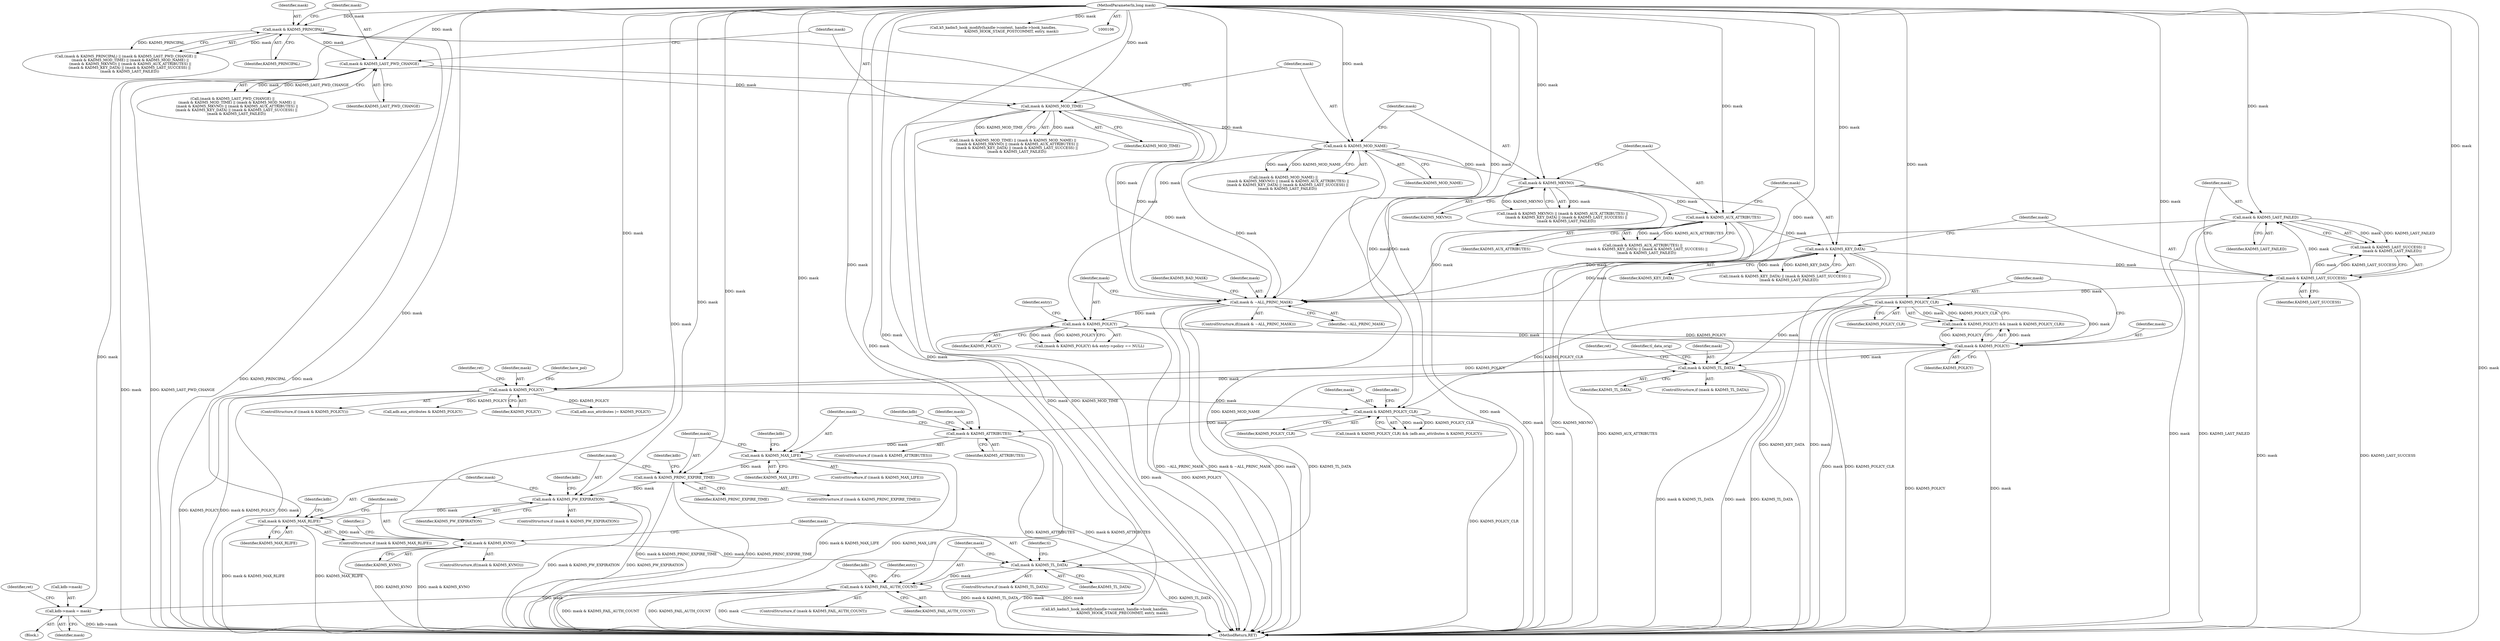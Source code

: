 digraph "0_krb5_b863de7fbf080b15e347a736fdda0a82d42f4f6b_0@pointer" {
"1000485" [label="(Call,kdb->mask = mask)"];
"1000465" [label="(Call,mask & KADM5_FAIL_AUTH_COUNT)"];
"1000434" [label="(Call,mask & KADM5_TL_DATA)"];
"1000407" [label="(Call,mask & KADM5_KVNO)"];
"1000396" [label="(Call,mask & KADM5_MAX_RLIFE)"];
"1000385" [label="(Call,mask & KADM5_PW_EXPIRATION)"];
"1000374" [label="(Call,mask & KADM5_PRINC_EXPIRE_TIME)"];
"1000363" [label="(Call,mask & KADM5_MAX_LIFE)"];
"1000352" [label="(Call,mask & KADM5_ATTRIBUTES)"];
"1000323" [label="(Call,mask & KADM5_POLICY_CLR)"];
"1000246" [label="(Call,mask & KADM5_POLICY)"];
"1000205" [label="(Call,mask & KADM5_TL_DATA)"];
"1000199" [label="(Call,mask & KADM5_POLICY_CLR)"];
"1000196" [label="(Call,mask & KADM5_POLICY)"];
"1000184" [label="(Call,mask & KADM5_POLICY)"];
"1000177" [label="(Call,mask & ~ALL_PRINC_MASK)"];
"1000171" [label="(Call,mask & KADM5_LAST_FAILED)"];
"1000168" [label="(Call,mask & KADM5_LAST_SUCCESS)"];
"1000164" [label="(Call,mask & KADM5_KEY_DATA)"];
"1000160" [label="(Call,mask & KADM5_AUX_ATTRIBUTES)"];
"1000156" [label="(Call,mask & KADM5_MKVNO)"];
"1000152" [label="(Call,mask & KADM5_MOD_NAME)"];
"1000148" [label="(Call,mask & KADM5_MOD_TIME)"];
"1000144" [label="(Call,mask & KADM5_LAST_PWD_CHANGE)"];
"1000140" [label="(Call,mask & KADM5_PRINCIPAL)"];
"1000109" [label="(MethodParameterIn,long mask)"];
"1000204" [label="(ControlStructure,if (mask & KADM5_TL_DATA))"];
"1000161" [label="(Identifier,mask)"];
"1000170" [label="(Identifier,KADM5_LAST_SUCCESS)"];
"1000398" [label="(Identifier,KADM5_MAX_RLIFE)"];
"1000149" [label="(Identifier,mask)"];
"1000153" [label="(Identifier,mask)"];
"1000397" [label="(Identifier,mask)"];
"1000436" [label="(Identifier,KADM5_TL_DATA)"];
"1000517" [label="(Call,k5_kadm5_hook_modify(handle->context, handle->hook_handles,\n                                KADM5_HOOK_STAGE_POSTCOMMIT, entry, mask))"];
"1000409" [label="(Identifier,KADM5_KVNO)"];
"1000198" [label="(Identifier,KADM5_POLICY)"];
"1000176" [label="(ControlStructure,if((mask & ~ALL_PRINC_MASK)))"];
"1000323" [label="(Call,mask & KADM5_POLICY_CLR)"];
"1000146" [label="(Identifier,KADM5_LAST_PWD_CHANGE)"];
"1000384" [label="(ControlStructure,if (mask & KADM5_PW_EXPIRATION))"];
"1000144" [label="(Call,mask & KADM5_LAST_PWD_CHANGE)"];
"1000150" [label="(Identifier,KADM5_MOD_TIME)"];
"1000362" [label="(ControlStructure,if ((mask & KADM5_MAX_LIFE)))"];
"1000145" [label="(Identifier,mask)"];
"1000248" [label="(Identifier,KADM5_POLICY)"];
"1000154" [label="(Identifier,KADM5_MOD_NAME)"];
"1000373" [label="(ControlStructure,if ((mask & KADM5_PRINC_EXPIRE_TIME)))"];
"1000181" [label="(Identifier,KADM5_BAD_MASK)"];
"1000387" [label="(Identifier,KADM5_PW_EXPIRATION)"];
"1000151" [label="(Call,(mask & KADM5_MOD_NAME) ||\n        (mask & KADM5_MKVNO) || (mask & KADM5_AUX_ATTRIBUTES) ||\n       (mask & KADM5_KEY_DATA) || (mask & KADM5_LAST_SUCCESS) ||\n       (mask & KADM5_LAST_FAILED))"];
"1000375" [label="(Identifier,mask)"];
"1000147" [label="(Call,(mask & KADM5_MOD_TIME) || (mask & KADM5_MOD_NAME) ||\n        (mask & KADM5_MKVNO) || (mask & KADM5_AUX_ATTRIBUTES) ||\n       (mask & KADM5_KEY_DATA) || (mask & KADM5_LAST_SUCCESS) ||\n       (mask & KADM5_LAST_FAILED))"];
"1000385" [label="(Call,mask & KADM5_PW_EXPIRATION)"];
"1000206" [label="(Identifier,mask)"];
"1000491" [label="(Identifier,ret)"];
"1000139" [label="(Call,(mask & KADM5_PRINCIPAL) || (mask & KADM5_LAST_PWD_CHANGE) ||\n        (mask & KADM5_MOD_TIME) || (mask & KADM5_MOD_NAME) ||\n        (mask & KADM5_MKVNO) || (mask & KADM5_AUX_ATTRIBUTES) ||\n       (mask & KADM5_KEY_DATA) || (mask & KADM5_LAST_SUCCESS) ||\n       (mask & KADM5_LAST_FAILED))"];
"1000406" [label="(ControlStructure,if((mask & KADM5_KVNO)))"];
"1000485" [label="(Call,kdb->mask = mask)"];
"1000165" [label="(Identifier,mask)"];
"1000555" [label="(MethodReturn,RET)"];
"1000159" [label="(Call,(mask & KADM5_AUX_ATTRIBUTES) ||\n       (mask & KADM5_KEY_DATA) || (mask & KADM5_LAST_SUCCESS) ||\n       (mask & KADM5_LAST_FAILED))"];
"1000183" [label="(Call,(mask & KADM5_POLICY) && entry->policy == NULL)"];
"1000141" [label="(Identifier,mask)"];
"1000251" [label="(Identifier,ret)"];
"1000328" [label="(Identifier,adb)"];
"1000354" [label="(Identifier,KADM5_ATTRIBUTES)"];
"1000376" [label="(Identifier,KADM5_PRINC_EXPIRE_TIME)"];
"1000156" [label="(Call,mask & KADM5_MKVNO)"];
"1000177" [label="(Call,mask & ~ALL_PRINC_MASK)"];
"1000365" [label="(Identifier,KADM5_MAX_LIFE)"];
"1000435" [label="(Identifier,mask)"];
"1000486" [label="(Call,kdb->mask)"];
"1000407" [label="(Call,mask & KADM5_KVNO)"];
"1000441" [label="(Identifier,tl)"];
"1000207" [label="(Identifier,KADM5_TL_DATA)"];
"1000395" [label="(ControlStructure,if (mask & KADM5_MAX_RLIFE))"];
"1000167" [label="(Call,(mask & KADM5_LAST_SUCCESS) ||\n       (mask & KADM5_LAST_FAILED))"];
"1000199" [label="(Call,mask & KADM5_POLICY_CLR)"];
"1000396" [label="(Call,mask & KADM5_MAX_RLIFE)"];
"1000467" [label="(Identifier,KADM5_FAIL_AUTH_COUNT)"];
"1000264" [label="(Call,adb.aux_attributes |= KADM5_POLICY)"];
"1000185" [label="(Identifier,mask)"];
"1000408" [label="(Identifier,mask)"];
"1000325" [label="(Identifier,KADM5_POLICY_CLR)"];
"1000352" [label="(Call,mask & KADM5_ATTRIBUTES)"];
"1000171" [label="(Call,mask & KADM5_LAST_FAILED)"];
"1000247" [label="(Identifier,mask)"];
"1000166" [label="(Identifier,KADM5_KEY_DATA)"];
"1000492" [label="(Call,k5_kadm5_hook_modify(handle->context, handle->hook_handles,\n                               KADM5_HOOK_STAGE_PRECOMMIT, entry, mask))"];
"1000364" [label="(Identifier,mask)"];
"1000246" [label="(Call,mask & KADM5_POLICY)"];
"1000196" [label="(Call,mask & KADM5_POLICY)"];
"1000160" [label="(Call,mask & KADM5_AUX_ATTRIBUTES)"];
"1000195" [label="(Call,(mask & KADM5_POLICY) && (mask & KADM5_POLICY_CLR))"];
"1000487" [label="(Identifier,kdb)"];
"1000351" [label="(ControlStructure,if ((mask & KADM5_ATTRIBUTES)))"];
"1000179" [label="(Identifier,~ALL_PRINC_MASK)"];
"1000433" [label="(ControlStructure,if (mask & KADM5_TL_DATA))"];
"1000434" [label="(Call,mask & KADM5_TL_DATA)"];
"1000189" [label="(Identifier,entry)"];
"1000205" [label="(Call,mask & KADM5_TL_DATA)"];
"1000401" [label="(Identifier,kdb)"];
"1000110" [label="(Block,)"];
"1000109" [label="(MethodParameterIn,long mask)"];
"1000148" [label="(Call,mask & KADM5_MOD_TIME)"];
"1000162" [label="(Identifier,KADM5_AUX_ATTRIBUTES)"];
"1000184" [label="(Call,mask & KADM5_POLICY)"];
"1000231" [label="(Identifier,ret)"];
"1000142" [label="(Identifier,KADM5_PRINCIPAL)"];
"1000169" [label="(Identifier,mask)"];
"1000374" [label="(Call,mask & KADM5_PRINC_EXPIRE_TIME)"];
"1000368" [label="(Identifier,kdb)"];
"1000143" [label="(Call,(mask & KADM5_LAST_PWD_CHANGE) ||\n        (mask & KADM5_MOD_TIME) || (mask & KADM5_MOD_NAME) ||\n        (mask & KADM5_MKVNO) || (mask & KADM5_AUX_ATTRIBUTES) ||\n       (mask & KADM5_KEY_DATA) || (mask & KADM5_LAST_SUCCESS) ||\n       (mask & KADM5_LAST_FAILED))"];
"1000322" [label="(Call,(mask & KADM5_POLICY_CLR) && (adb.aux_attributes & KADM5_POLICY))"];
"1000186" [label="(Identifier,KADM5_POLICY)"];
"1000489" [label="(Identifier,mask)"];
"1000197" [label="(Identifier,mask)"];
"1000164" [label="(Call,mask & KADM5_KEY_DATA)"];
"1000210" [label="(Identifier,tl_data_orig)"];
"1000155" [label="(Call,(mask & KADM5_MKVNO) || (mask & KADM5_AUX_ATTRIBUTES) ||\n       (mask & KADM5_KEY_DATA) || (mask & KADM5_LAST_SUCCESS) ||\n       (mask & KADM5_LAST_FAILED))"];
"1000286" [label="(Identifier,have_pol)"];
"1000413" [label="(Identifier,i)"];
"1000357" [label="(Identifier,kdb)"];
"1000201" [label="(Identifier,KADM5_POLICY_CLR)"];
"1000163" [label="(Call,(mask & KADM5_KEY_DATA) || (mask & KADM5_LAST_SUCCESS) ||\n       (mask & KADM5_LAST_FAILED))"];
"1000465" [label="(Call,mask & KADM5_FAIL_AUTH_COUNT)"];
"1000173" [label="(Identifier,KADM5_LAST_FAILED)"];
"1000245" [label="(ControlStructure,if ((mask & KADM5_POLICY)))"];
"1000157" [label="(Identifier,mask)"];
"1000472" [label="(Identifier,entry)"];
"1000353" [label="(Identifier,mask)"];
"1000390" [label="(Identifier,kdb)"];
"1000158" [label="(Identifier,KADM5_MKVNO)"];
"1000200" [label="(Identifier,mask)"];
"1000152" [label="(Call,mask & KADM5_MOD_NAME)"];
"1000464" [label="(ControlStructure,if (mask & KADM5_FAIL_AUTH_COUNT))"];
"1000363" [label="(Call,mask & KADM5_MAX_LIFE)"];
"1000466" [label="(Identifier,mask)"];
"1000178" [label="(Identifier,mask)"];
"1000386" [label="(Identifier,mask)"];
"1000324" [label="(Identifier,mask)"];
"1000140" [label="(Call,mask & KADM5_PRINCIPAL)"];
"1000379" [label="(Identifier,kdb)"];
"1000168" [label="(Call,mask & KADM5_LAST_SUCCESS)"];
"1000172" [label="(Identifier,mask)"];
"1000326" [label="(Call,adb.aux_attributes & KADM5_POLICY)"];
"1000485" -> "1000110"  [label="AST: "];
"1000485" -> "1000489"  [label="CFG: "];
"1000486" -> "1000485"  [label="AST: "];
"1000489" -> "1000485"  [label="AST: "];
"1000491" -> "1000485"  [label="CFG: "];
"1000485" -> "1000555"  [label="DDG: kdb->mask"];
"1000465" -> "1000485"  [label="DDG: mask"];
"1000109" -> "1000485"  [label="DDG: mask"];
"1000465" -> "1000464"  [label="AST: "];
"1000465" -> "1000467"  [label="CFG: "];
"1000466" -> "1000465"  [label="AST: "];
"1000467" -> "1000465"  [label="AST: "];
"1000472" -> "1000465"  [label="CFG: "];
"1000487" -> "1000465"  [label="CFG: "];
"1000465" -> "1000555"  [label="DDG: mask & KADM5_FAIL_AUTH_COUNT"];
"1000465" -> "1000555"  [label="DDG: KADM5_FAIL_AUTH_COUNT"];
"1000465" -> "1000555"  [label="DDG: mask"];
"1000434" -> "1000465"  [label="DDG: mask"];
"1000109" -> "1000465"  [label="DDG: mask"];
"1000465" -> "1000492"  [label="DDG: mask"];
"1000434" -> "1000433"  [label="AST: "];
"1000434" -> "1000436"  [label="CFG: "];
"1000435" -> "1000434"  [label="AST: "];
"1000436" -> "1000434"  [label="AST: "];
"1000441" -> "1000434"  [label="CFG: "];
"1000466" -> "1000434"  [label="CFG: "];
"1000434" -> "1000555"  [label="DDG: KADM5_TL_DATA"];
"1000434" -> "1000555"  [label="DDG: mask & KADM5_TL_DATA"];
"1000434" -> "1000555"  [label="DDG: mask"];
"1000407" -> "1000434"  [label="DDG: mask"];
"1000109" -> "1000434"  [label="DDG: mask"];
"1000205" -> "1000434"  [label="DDG: KADM5_TL_DATA"];
"1000407" -> "1000406"  [label="AST: "];
"1000407" -> "1000409"  [label="CFG: "];
"1000408" -> "1000407"  [label="AST: "];
"1000409" -> "1000407"  [label="AST: "];
"1000413" -> "1000407"  [label="CFG: "];
"1000435" -> "1000407"  [label="CFG: "];
"1000407" -> "1000555"  [label="DDG: KADM5_KVNO"];
"1000407" -> "1000555"  [label="DDG: mask & KADM5_KVNO"];
"1000396" -> "1000407"  [label="DDG: mask"];
"1000109" -> "1000407"  [label="DDG: mask"];
"1000396" -> "1000395"  [label="AST: "];
"1000396" -> "1000398"  [label="CFG: "];
"1000397" -> "1000396"  [label="AST: "];
"1000398" -> "1000396"  [label="AST: "];
"1000401" -> "1000396"  [label="CFG: "];
"1000408" -> "1000396"  [label="CFG: "];
"1000396" -> "1000555"  [label="DDG: mask & KADM5_MAX_RLIFE"];
"1000396" -> "1000555"  [label="DDG: KADM5_MAX_RLIFE"];
"1000385" -> "1000396"  [label="DDG: mask"];
"1000109" -> "1000396"  [label="DDG: mask"];
"1000385" -> "1000384"  [label="AST: "];
"1000385" -> "1000387"  [label="CFG: "];
"1000386" -> "1000385"  [label="AST: "];
"1000387" -> "1000385"  [label="AST: "];
"1000390" -> "1000385"  [label="CFG: "];
"1000397" -> "1000385"  [label="CFG: "];
"1000385" -> "1000555"  [label="DDG: KADM5_PW_EXPIRATION"];
"1000385" -> "1000555"  [label="DDG: mask & KADM5_PW_EXPIRATION"];
"1000374" -> "1000385"  [label="DDG: mask"];
"1000109" -> "1000385"  [label="DDG: mask"];
"1000374" -> "1000373"  [label="AST: "];
"1000374" -> "1000376"  [label="CFG: "];
"1000375" -> "1000374"  [label="AST: "];
"1000376" -> "1000374"  [label="AST: "];
"1000379" -> "1000374"  [label="CFG: "];
"1000386" -> "1000374"  [label="CFG: "];
"1000374" -> "1000555"  [label="DDG: KADM5_PRINC_EXPIRE_TIME"];
"1000374" -> "1000555"  [label="DDG: mask & KADM5_PRINC_EXPIRE_TIME"];
"1000363" -> "1000374"  [label="DDG: mask"];
"1000109" -> "1000374"  [label="DDG: mask"];
"1000363" -> "1000362"  [label="AST: "];
"1000363" -> "1000365"  [label="CFG: "];
"1000364" -> "1000363"  [label="AST: "];
"1000365" -> "1000363"  [label="AST: "];
"1000368" -> "1000363"  [label="CFG: "];
"1000375" -> "1000363"  [label="CFG: "];
"1000363" -> "1000555"  [label="DDG: KADM5_MAX_LIFE"];
"1000363" -> "1000555"  [label="DDG: mask & KADM5_MAX_LIFE"];
"1000352" -> "1000363"  [label="DDG: mask"];
"1000109" -> "1000363"  [label="DDG: mask"];
"1000352" -> "1000351"  [label="AST: "];
"1000352" -> "1000354"  [label="CFG: "];
"1000353" -> "1000352"  [label="AST: "];
"1000354" -> "1000352"  [label="AST: "];
"1000357" -> "1000352"  [label="CFG: "];
"1000364" -> "1000352"  [label="CFG: "];
"1000352" -> "1000555"  [label="DDG: mask & KADM5_ATTRIBUTES"];
"1000352" -> "1000555"  [label="DDG: KADM5_ATTRIBUTES"];
"1000323" -> "1000352"  [label="DDG: mask"];
"1000109" -> "1000352"  [label="DDG: mask"];
"1000323" -> "1000322"  [label="AST: "];
"1000323" -> "1000325"  [label="CFG: "];
"1000324" -> "1000323"  [label="AST: "];
"1000325" -> "1000323"  [label="AST: "];
"1000328" -> "1000323"  [label="CFG: "];
"1000322" -> "1000323"  [label="CFG: "];
"1000323" -> "1000555"  [label="DDG: KADM5_POLICY_CLR"];
"1000323" -> "1000322"  [label="DDG: mask"];
"1000323" -> "1000322"  [label="DDG: KADM5_POLICY_CLR"];
"1000246" -> "1000323"  [label="DDG: mask"];
"1000109" -> "1000323"  [label="DDG: mask"];
"1000199" -> "1000323"  [label="DDG: KADM5_POLICY_CLR"];
"1000246" -> "1000245"  [label="AST: "];
"1000246" -> "1000248"  [label="CFG: "];
"1000247" -> "1000246"  [label="AST: "];
"1000248" -> "1000246"  [label="AST: "];
"1000251" -> "1000246"  [label="CFG: "];
"1000286" -> "1000246"  [label="CFG: "];
"1000246" -> "1000555"  [label="DDG: KADM5_POLICY"];
"1000246" -> "1000555"  [label="DDG: mask & KADM5_POLICY"];
"1000246" -> "1000555"  [label="DDG: mask"];
"1000205" -> "1000246"  [label="DDG: mask"];
"1000109" -> "1000246"  [label="DDG: mask"];
"1000196" -> "1000246"  [label="DDG: KADM5_POLICY"];
"1000246" -> "1000264"  [label="DDG: KADM5_POLICY"];
"1000246" -> "1000326"  [label="DDG: KADM5_POLICY"];
"1000205" -> "1000204"  [label="AST: "];
"1000205" -> "1000207"  [label="CFG: "];
"1000206" -> "1000205"  [label="AST: "];
"1000207" -> "1000205"  [label="AST: "];
"1000210" -> "1000205"  [label="CFG: "];
"1000231" -> "1000205"  [label="CFG: "];
"1000205" -> "1000555"  [label="DDG: mask"];
"1000205" -> "1000555"  [label="DDG: KADM5_TL_DATA"];
"1000205" -> "1000555"  [label="DDG: mask & KADM5_TL_DATA"];
"1000199" -> "1000205"  [label="DDG: mask"];
"1000196" -> "1000205"  [label="DDG: mask"];
"1000109" -> "1000205"  [label="DDG: mask"];
"1000199" -> "1000195"  [label="AST: "];
"1000199" -> "1000201"  [label="CFG: "];
"1000200" -> "1000199"  [label="AST: "];
"1000201" -> "1000199"  [label="AST: "];
"1000195" -> "1000199"  [label="CFG: "];
"1000199" -> "1000555"  [label="DDG: KADM5_POLICY_CLR"];
"1000199" -> "1000555"  [label="DDG: mask"];
"1000199" -> "1000195"  [label="DDG: mask"];
"1000199" -> "1000195"  [label="DDG: KADM5_POLICY_CLR"];
"1000196" -> "1000199"  [label="DDG: mask"];
"1000109" -> "1000199"  [label="DDG: mask"];
"1000196" -> "1000195"  [label="AST: "];
"1000196" -> "1000198"  [label="CFG: "];
"1000197" -> "1000196"  [label="AST: "];
"1000198" -> "1000196"  [label="AST: "];
"1000200" -> "1000196"  [label="CFG: "];
"1000195" -> "1000196"  [label="CFG: "];
"1000196" -> "1000555"  [label="DDG: mask"];
"1000196" -> "1000555"  [label="DDG: KADM5_POLICY"];
"1000196" -> "1000195"  [label="DDG: mask"];
"1000196" -> "1000195"  [label="DDG: KADM5_POLICY"];
"1000184" -> "1000196"  [label="DDG: mask"];
"1000184" -> "1000196"  [label="DDG: KADM5_POLICY"];
"1000109" -> "1000196"  [label="DDG: mask"];
"1000184" -> "1000183"  [label="AST: "];
"1000184" -> "1000186"  [label="CFG: "];
"1000185" -> "1000184"  [label="AST: "];
"1000186" -> "1000184"  [label="AST: "];
"1000189" -> "1000184"  [label="CFG: "];
"1000183" -> "1000184"  [label="CFG: "];
"1000184" -> "1000555"  [label="DDG: KADM5_POLICY"];
"1000184" -> "1000555"  [label="DDG: mask"];
"1000184" -> "1000183"  [label="DDG: mask"];
"1000184" -> "1000183"  [label="DDG: KADM5_POLICY"];
"1000177" -> "1000184"  [label="DDG: mask"];
"1000109" -> "1000184"  [label="DDG: mask"];
"1000177" -> "1000176"  [label="AST: "];
"1000177" -> "1000179"  [label="CFG: "];
"1000178" -> "1000177"  [label="AST: "];
"1000179" -> "1000177"  [label="AST: "];
"1000181" -> "1000177"  [label="CFG: "];
"1000185" -> "1000177"  [label="CFG: "];
"1000177" -> "1000555"  [label="DDG: mask"];
"1000177" -> "1000555"  [label="DDG: ~ALL_PRINC_MASK"];
"1000177" -> "1000555"  [label="DDG: mask & ~ALL_PRINC_MASK"];
"1000171" -> "1000177"  [label="DDG: mask"];
"1000168" -> "1000177"  [label="DDG: mask"];
"1000156" -> "1000177"  [label="DDG: mask"];
"1000140" -> "1000177"  [label="DDG: mask"];
"1000148" -> "1000177"  [label="DDG: mask"];
"1000152" -> "1000177"  [label="DDG: mask"];
"1000144" -> "1000177"  [label="DDG: mask"];
"1000160" -> "1000177"  [label="DDG: mask"];
"1000164" -> "1000177"  [label="DDG: mask"];
"1000109" -> "1000177"  [label="DDG: mask"];
"1000171" -> "1000167"  [label="AST: "];
"1000171" -> "1000173"  [label="CFG: "];
"1000172" -> "1000171"  [label="AST: "];
"1000173" -> "1000171"  [label="AST: "];
"1000167" -> "1000171"  [label="CFG: "];
"1000171" -> "1000555"  [label="DDG: mask"];
"1000171" -> "1000555"  [label="DDG: KADM5_LAST_FAILED"];
"1000171" -> "1000167"  [label="DDG: mask"];
"1000171" -> "1000167"  [label="DDG: KADM5_LAST_FAILED"];
"1000168" -> "1000171"  [label="DDG: mask"];
"1000109" -> "1000171"  [label="DDG: mask"];
"1000168" -> "1000167"  [label="AST: "];
"1000168" -> "1000170"  [label="CFG: "];
"1000169" -> "1000168"  [label="AST: "];
"1000170" -> "1000168"  [label="AST: "];
"1000172" -> "1000168"  [label="CFG: "];
"1000167" -> "1000168"  [label="CFG: "];
"1000168" -> "1000555"  [label="DDG: mask"];
"1000168" -> "1000555"  [label="DDG: KADM5_LAST_SUCCESS"];
"1000168" -> "1000167"  [label="DDG: mask"];
"1000168" -> "1000167"  [label="DDG: KADM5_LAST_SUCCESS"];
"1000164" -> "1000168"  [label="DDG: mask"];
"1000109" -> "1000168"  [label="DDG: mask"];
"1000164" -> "1000163"  [label="AST: "];
"1000164" -> "1000166"  [label="CFG: "];
"1000165" -> "1000164"  [label="AST: "];
"1000166" -> "1000164"  [label="AST: "];
"1000169" -> "1000164"  [label="CFG: "];
"1000163" -> "1000164"  [label="CFG: "];
"1000164" -> "1000555"  [label="DDG: KADM5_KEY_DATA"];
"1000164" -> "1000555"  [label="DDG: mask"];
"1000164" -> "1000163"  [label="DDG: mask"];
"1000164" -> "1000163"  [label="DDG: KADM5_KEY_DATA"];
"1000160" -> "1000164"  [label="DDG: mask"];
"1000109" -> "1000164"  [label="DDG: mask"];
"1000160" -> "1000159"  [label="AST: "];
"1000160" -> "1000162"  [label="CFG: "];
"1000161" -> "1000160"  [label="AST: "];
"1000162" -> "1000160"  [label="AST: "];
"1000165" -> "1000160"  [label="CFG: "];
"1000159" -> "1000160"  [label="CFG: "];
"1000160" -> "1000555"  [label="DDG: KADM5_AUX_ATTRIBUTES"];
"1000160" -> "1000555"  [label="DDG: mask"];
"1000160" -> "1000159"  [label="DDG: mask"];
"1000160" -> "1000159"  [label="DDG: KADM5_AUX_ATTRIBUTES"];
"1000156" -> "1000160"  [label="DDG: mask"];
"1000109" -> "1000160"  [label="DDG: mask"];
"1000156" -> "1000155"  [label="AST: "];
"1000156" -> "1000158"  [label="CFG: "];
"1000157" -> "1000156"  [label="AST: "];
"1000158" -> "1000156"  [label="AST: "];
"1000161" -> "1000156"  [label="CFG: "];
"1000155" -> "1000156"  [label="CFG: "];
"1000156" -> "1000555"  [label="DDG: mask"];
"1000156" -> "1000555"  [label="DDG: KADM5_MKVNO"];
"1000156" -> "1000155"  [label="DDG: mask"];
"1000156" -> "1000155"  [label="DDG: KADM5_MKVNO"];
"1000152" -> "1000156"  [label="DDG: mask"];
"1000109" -> "1000156"  [label="DDG: mask"];
"1000152" -> "1000151"  [label="AST: "];
"1000152" -> "1000154"  [label="CFG: "];
"1000153" -> "1000152"  [label="AST: "];
"1000154" -> "1000152"  [label="AST: "];
"1000157" -> "1000152"  [label="CFG: "];
"1000151" -> "1000152"  [label="CFG: "];
"1000152" -> "1000555"  [label="DDG: mask"];
"1000152" -> "1000555"  [label="DDG: KADM5_MOD_NAME"];
"1000152" -> "1000151"  [label="DDG: mask"];
"1000152" -> "1000151"  [label="DDG: KADM5_MOD_NAME"];
"1000148" -> "1000152"  [label="DDG: mask"];
"1000109" -> "1000152"  [label="DDG: mask"];
"1000148" -> "1000147"  [label="AST: "];
"1000148" -> "1000150"  [label="CFG: "];
"1000149" -> "1000148"  [label="AST: "];
"1000150" -> "1000148"  [label="AST: "];
"1000153" -> "1000148"  [label="CFG: "];
"1000147" -> "1000148"  [label="CFG: "];
"1000148" -> "1000555"  [label="DDG: mask"];
"1000148" -> "1000555"  [label="DDG: KADM5_MOD_TIME"];
"1000148" -> "1000147"  [label="DDG: mask"];
"1000148" -> "1000147"  [label="DDG: KADM5_MOD_TIME"];
"1000144" -> "1000148"  [label="DDG: mask"];
"1000109" -> "1000148"  [label="DDG: mask"];
"1000144" -> "1000143"  [label="AST: "];
"1000144" -> "1000146"  [label="CFG: "];
"1000145" -> "1000144"  [label="AST: "];
"1000146" -> "1000144"  [label="AST: "];
"1000149" -> "1000144"  [label="CFG: "];
"1000143" -> "1000144"  [label="CFG: "];
"1000144" -> "1000555"  [label="DDG: mask"];
"1000144" -> "1000555"  [label="DDG: KADM5_LAST_PWD_CHANGE"];
"1000144" -> "1000143"  [label="DDG: mask"];
"1000144" -> "1000143"  [label="DDG: KADM5_LAST_PWD_CHANGE"];
"1000140" -> "1000144"  [label="DDG: mask"];
"1000109" -> "1000144"  [label="DDG: mask"];
"1000140" -> "1000139"  [label="AST: "];
"1000140" -> "1000142"  [label="CFG: "];
"1000141" -> "1000140"  [label="AST: "];
"1000142" -> "1000140"  [label="AST: "];
"1000145" -> "1000140"  [label="CFG: "];
"1000139" -> "1000140"  [label="CFG: "];
"1000140" -> "1000555"  [label="DDG: KADM5_PRINCIPAL"];
"1000140" -> "1000555"  [label="DDG: mask"];
"1000140" -> "1000139"  [label="DDG: mask"];
"1000140" -> "1000139"  [label="DDG: KADM5_PRINCIPAL"];
"1000109" -> "1000140"  [label="DDG: mask"];
"1000109" -> "1000106"  [label="AST: "];
"1000109" -> "1000555"  [label="DDG: mask"];
"1000109" -> "1000492"  [label="DDG: mask"];
"1000109" -> "1000517"  [label="DDG: mask"];
}
